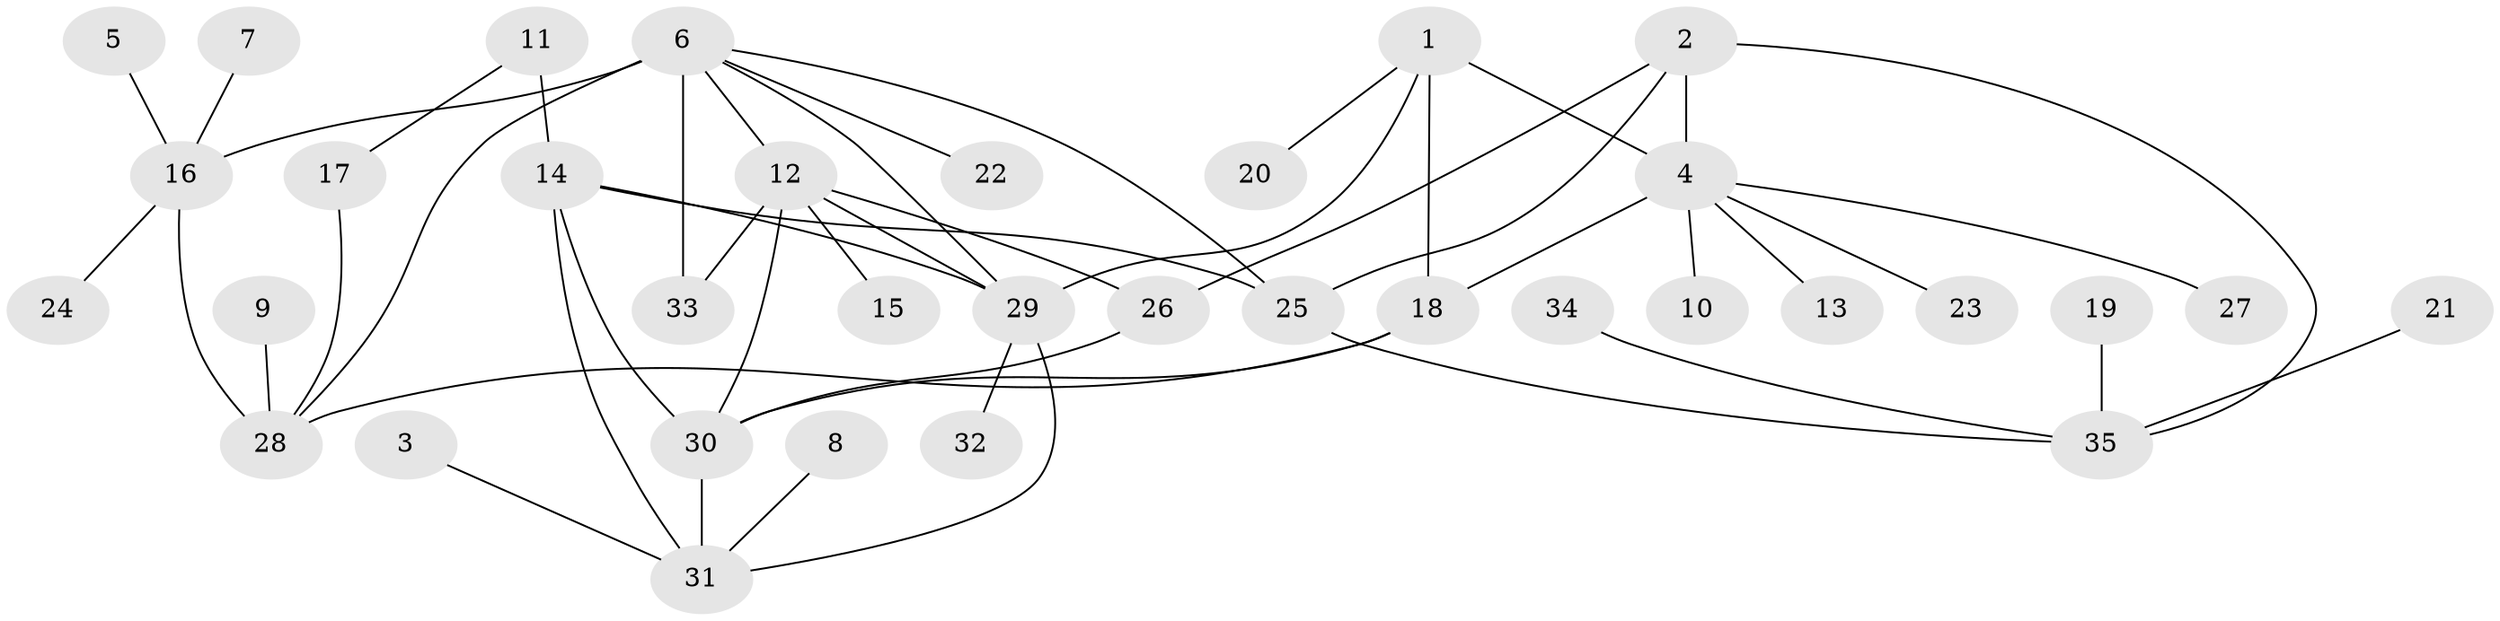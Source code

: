 // original degree distribution, {5: 0.05813953488372093, 7: 0.08139534883720931, 4: 0.03488372093023256, 8: 0.05813953488372093, 9: 0.011627906976744186, 6: 0.011627906976744186, 3: 0.023255813953488372, 2: 0.12790697674418605, 1: 0.5930232558139535}
// Generated by graph-tools (version 1.1) at 2025/37/03/04/25 23:37:48]
// undirected, 35 vertices, 49 edges
graph export_dot {
  node [color=gray90,style=filled];
  1;
  2;
  3;
  4;
  5;
  6;
  7;
  8;
  9;
  10;
  11;
  12;
  13;
  14;
  15;
  16;
  17;
  18;
  19;
  20;
  21;
  22;
  23;
  24;
  25;
  26;
  27;
  28;
  29;
  30;
  31;
  32;
  33;
  34;
  35;
  1 -- 4 [weight=2.0];
  1 -- 18 [weight=1.0];
  1 -- 20 [weight=1.0];
  1 -- 29 [weight=1.0];
  2 -- 4 [weight=1.0];
  2 -- 25 [weight=1.0];
  2 -- 26 [weight=1.0];
  2 -- 35 [weight=2.0];
  3 -- 31 [weight=1.0];
  4 -- 10 [weight=1.0];
  4 -- 13 [weight=1.0];
  4 -- 18 [weight=2.0];
  4 -- 23 [weight=1.0];
  4 -- 27 [weight=1.0];
  5 -- 16 [weight=1.0];
  6 -- 12 [weight=1.0];
  6 -- 16 [weight=2.0];
  6 -- 22 [weight=1.0];
  6 -- 25 [weight=1.0];
  6 -- 28 [weight=2.0];
  6 -- 29 [weight=1.0];
  6 -- 33 [weight=1.0];
  7 -- 16 [weight=1.0];
  8 -- 31 [weight=1.0];
  9 -- 28 [weight=1.0];
  11 -- 14 [weight=1.0];
  11 -- 17 [weight=1.0];
  12 -- 15 [weight=1.0];
  12 -- 26 [weight=1.0];
  12 -- 29 [weight=1.0];
  12 -- 30 [weight=2.0];
  12 -- 33 [weight=1.0];
  14 -- 25 [weight=1.0];
  14 -- 29 [weight=1.0];
  14 -- 30 [weight=1.0];
  14 -- 31 [weight=2.0];
  16 -- 24 [weight=1.0];
  16 -- 28 [weight=1.0];
  17 -- 28 [weight=1.0];
  18 -- 28 [weight=1.0];
  18 -- 30 [weight=1.0];
  19 -- 35 [weight=1.0];
  21 -- 35 [weight=1.0];
  25 -- 35 [weight=2.0];
  26 -- 30 [weight=2.0];
  29 -- 31 [weight=2.0];
  29 -- 32 [weight=1.0];
  30 -- 31 [weight=1.0];
  34 -- 35 [weight=1.0];
}

